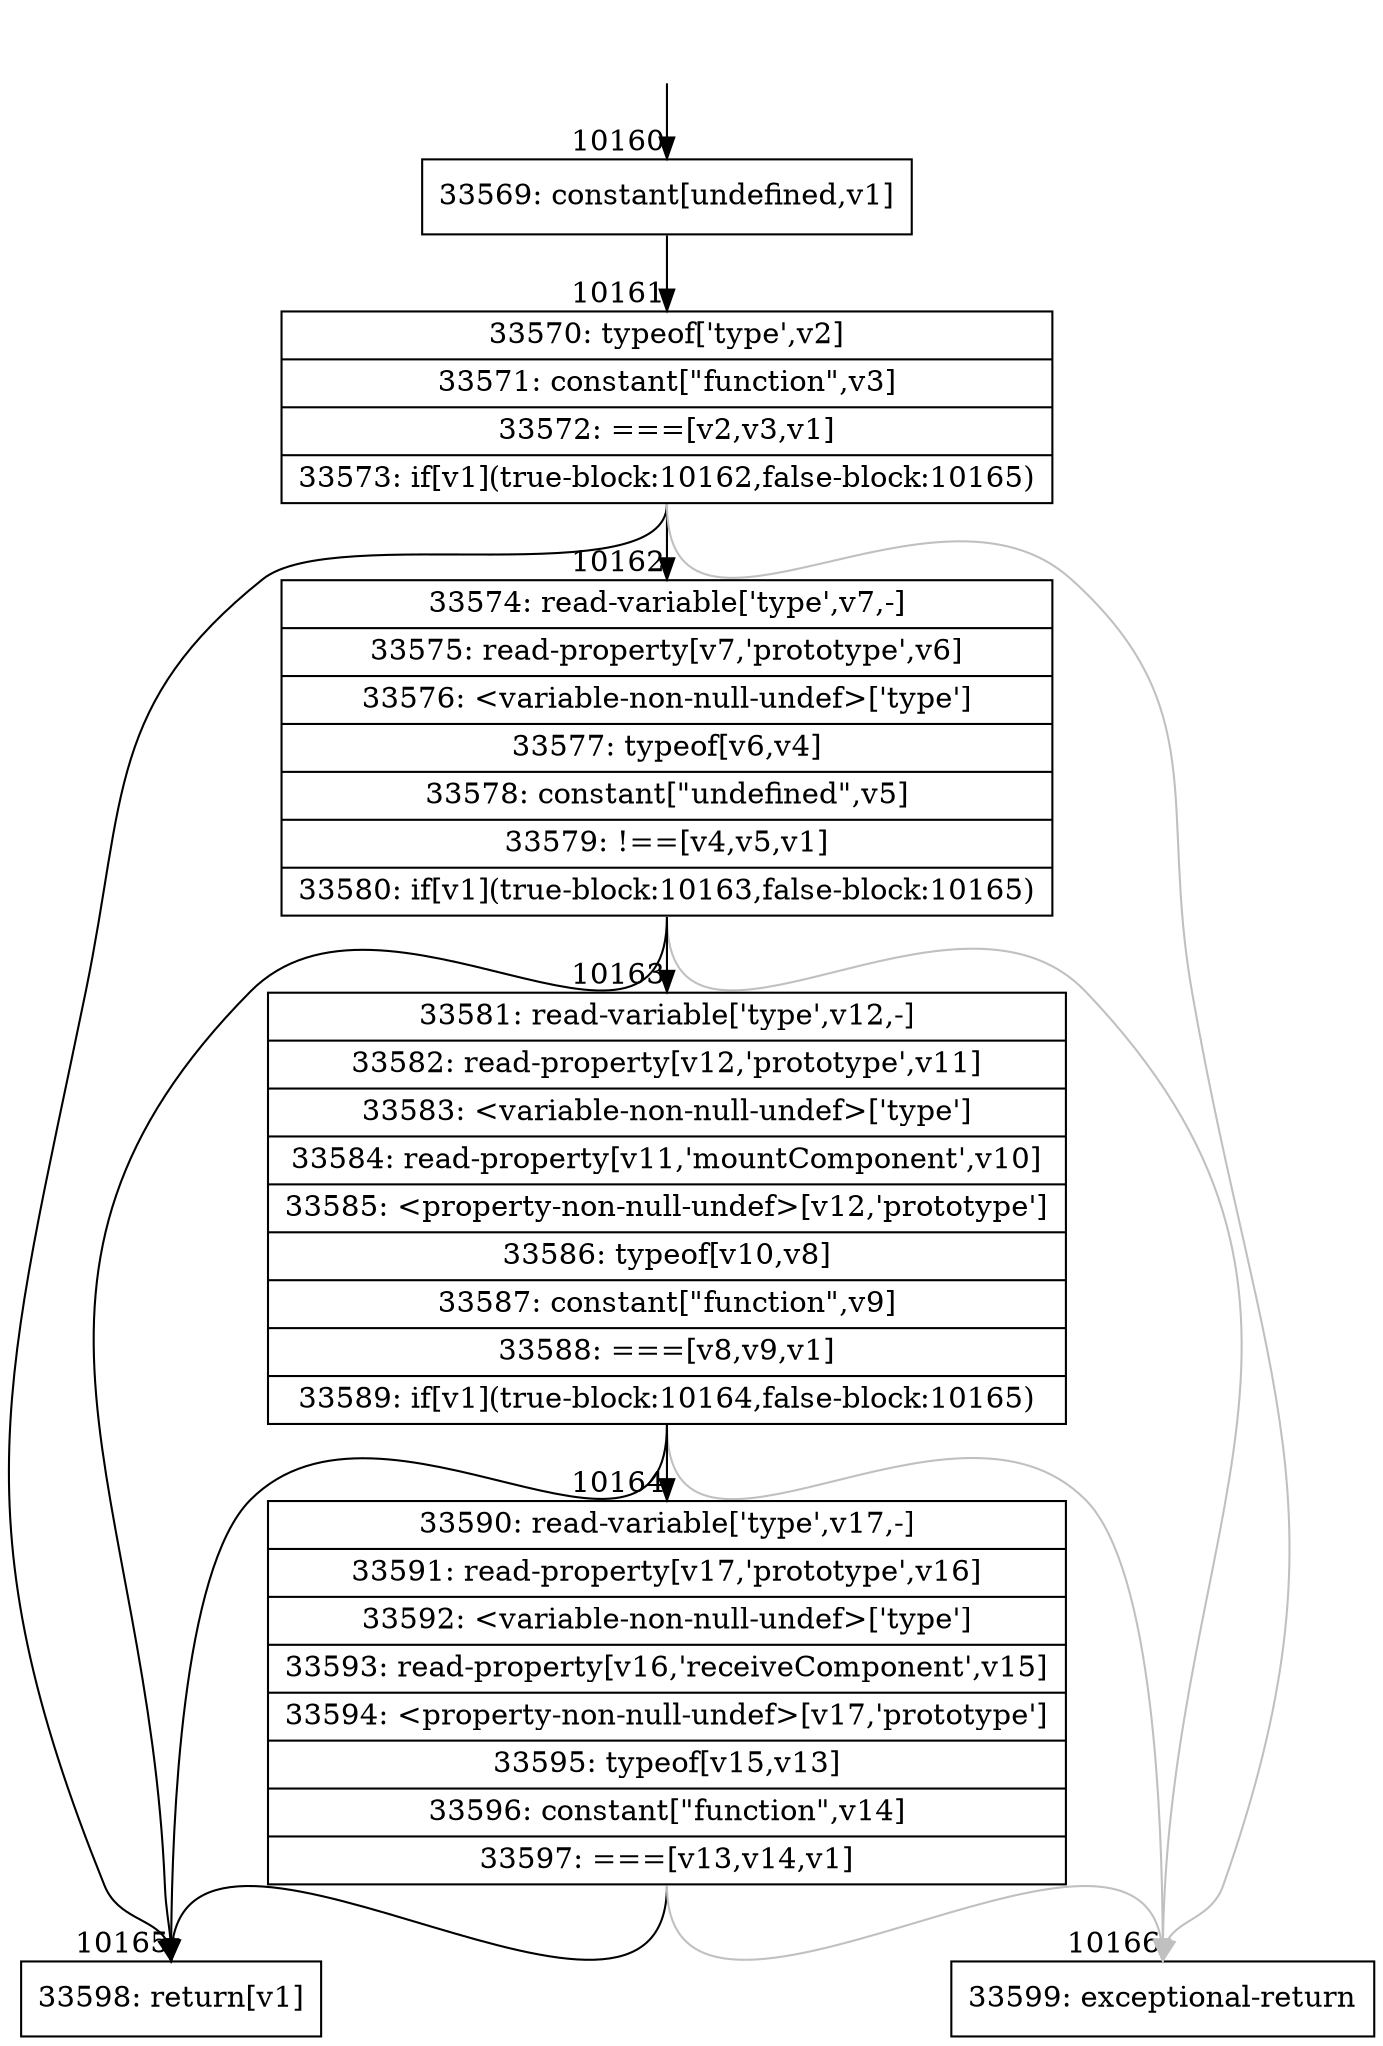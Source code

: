 digraph {
rankdir="TD"
BB_entry767[shape=none,label=""];
BB_entry767 -> BB10160 [tailport=s, headport=n, headlabel="    10160"]
BB10160 [shape=record label="{33569: constant[undefined,v1]}" ] 
BB10160 -> BB10161 [tailport=s, headport=n, headlabel="      10161"]
BB10161 [shape=record label="{33570: typeof['type',v2]|33571: constant[\"function\",v3]|33572: ===[v2,v3,v1]|33573: if[v1](true-block:10162,false-block:10165)}" ] 
BB10161 -> BB10165 [tailport=s, headport=n, headlabel="      10165"]
BB10161 -> BB10162 [tailport=s, headport=n, headlabel="      10162"]
BB10161 -> BB10166 [tailport=s, headport=n, color=gray, headlabel="      10166"]
BB10162 [shape=record label="{33574: read-variable['type',v7,-]|33575: read-property[v7,'prototype',v6]|33576: \<variable-non-null-undef\>['type']|33577: typeof[v6,v4]|33578: constant[\"undefined\",v5]|33579: !==[v4,v5,v1]|33580: if[v1](true-block:10163,false-block:10165)}" ] 
BB10162 -> BB10165 [tailport=s, headport=n]
BB10162 -> BB10163 [tailport=s, headport=n, headlabel="      10163"]
BB10162 -> BB10166 [tailport=s, headport=n, color=gray]
BB10163 [shape=record label="{33581: read-variable['type',v12,-]|33582: read-property[v12,'prototype',v11]|33583: \<variable-non-null-undef\>['type']|33584: read-property[v11,'mountComponent',v10]|33585: \<property-non-null-undef\>[v12,'prototype']|33586: typeof[v10,v8]|33587: constant[\"function\",v9]|33588: ===[v8,v9,v1]|33589: if[v1](true-block:10164,false-block:10165)}" ] 
BB10163 -> BB10165 [tailport=s, headport=n]
BB10163 -> BB10164 [tailport=s, headport=n, headlabel="      10164"]
BB10163 -> BB10166 [tailport=s, headport=n, color=gray]
BB10164 [shape=record label="{33590: read-variable['type',v17,-]|33591: read-property[v17,'prototype',v16]|33592: \<variable-non-null-undef\>['type']|33593: read-property[v16,'receiveComponent',v15]|33594: \<property-non-null-undef\>[v17,'prototype']|33595: typeof[v15,v13]|33596: constant[\"function\",v14]|33597: ===[v13,v14,v1]}" ] 
BB10164 -> BB10165 [tailport=s, headport=n]
BB10164 -> BB10166 [tailport=s, headport=n, color=gray]
BB10165 [shape=record label="{33598: return[v1]}" ] 
BB10166 [shape=record label="{33599: exceptional-return}" ] 
//#$~ 18299
}
